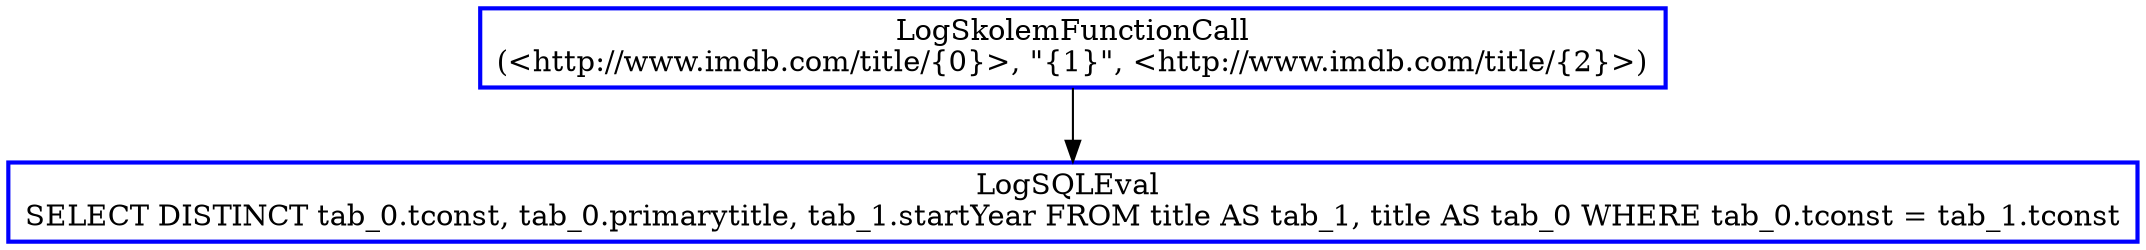 digraph  g{
node [shape=rectangle, color=black, fontcolor=black, style=bold]
0 [label="LogSkolemFunctionCall
(<http://www.imdb.com/title/{0}>, \"{1}\", <http://www.imdb.com/title/{2}>)" , color = blue] ; 
1 [label="LogSQLEval 
SELECT DISTINCT tab_0.tconst, tab_0.primarytitle, tab_1.startYear FROM title AS tab_1, title AS tab_0 WHERE tab_0.tconst = tab_1.tconst", color = blue] ; 
0 -> 1 ; 
}


